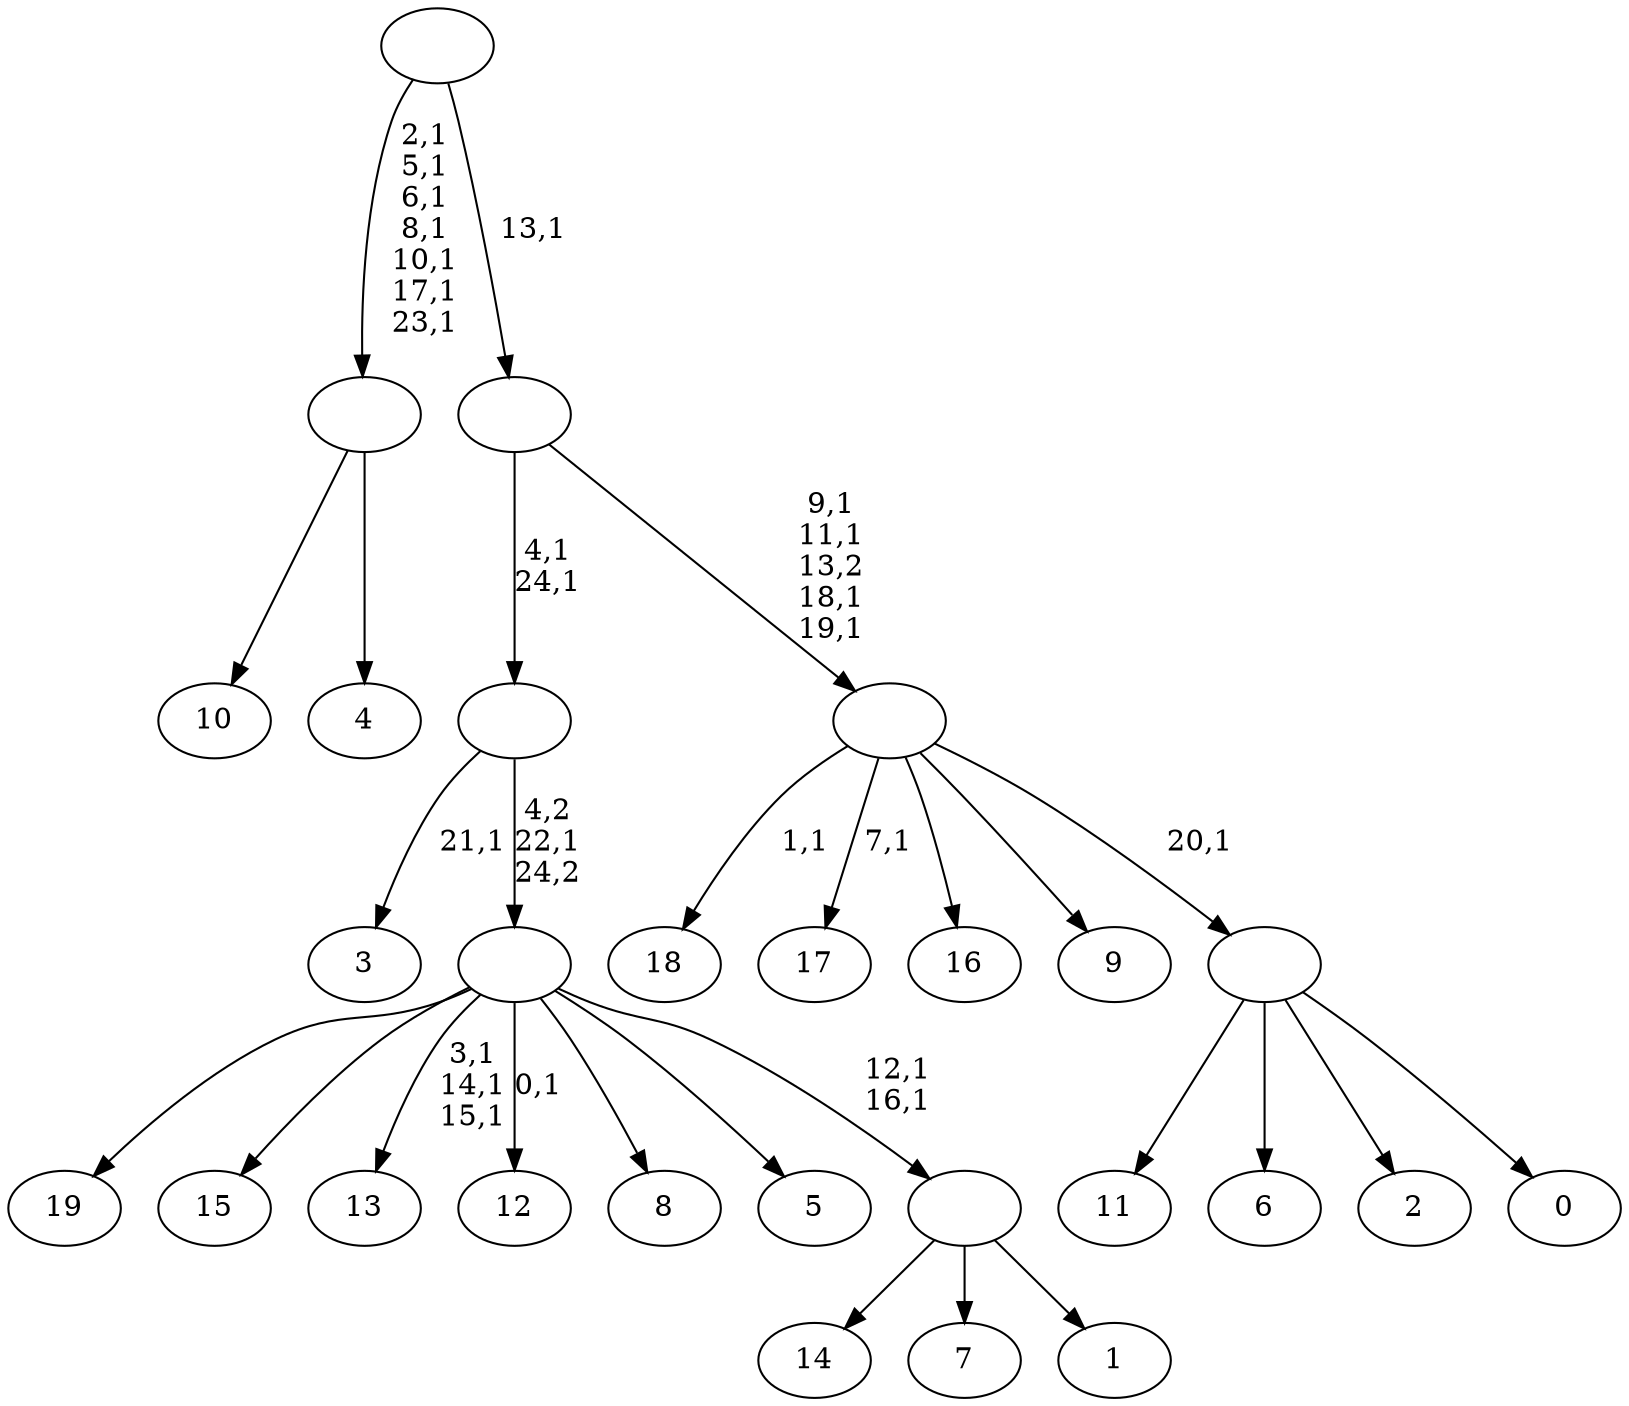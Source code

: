 digraph T {
	45 [label="19"]
	44 [label="18"]
	42 [label="17"]
	40 [label="16"]
	39 [label="15"]
	38 [label="14"]
	37 [label="13"]
	33 [label="12"]
	31 [label="11"]
	30 [label="10"]
	29 [label="9"]
	28 [label="8"]
	27 [label="7"]
	26 [label="6"]
	25 [label="5"]
	24 [label="4"]
	23 [label=""]
	16 [label="3"]
	14 [label="2"]
	13 [label="1"]
	12 [label=""]
	10 [label=""]
	9 [label=""]
	7 [label="0"]
	6 [label=""]
	5 [label=""]
	1 [label=""]
	0 [label=""]
	23 -> 30 [label=""]
	23 -> 24 [label=""]
	12 -> 38 [label=""]
	12 -> 27 [label=""]
	12 -> 13 [label=""]
	10 -> 12 [label="12,1\n16,1"]
	10 -> 33 [label="0,1"]
	10 -> 37 [label="3,1\n14,1\n15,1"]
	10 -> 45 [label=""]
	10 -> 39 [label=""]
	10 -> 28 [label=""]
	10 -> 25 [label=""]
	9 -> 16 [label="21,1"]
	9 -> 10 [label="4,2\n22,1\n24,2"]
	6 -> 31 [label=""]
	6 -> 26 [label=""]
	6 -> 14 [label=""]
	6 -> 7 [label=""]
	5 -> 42 [label="7,1"]
	5 -> 44 [label="1,1"]
	5 -> 40 [label=""]
	5 -> 29 [label=""]
	5 -> 6 [label="20,1"]
	1 -> 5 [label="9,1\n11,1\n13,2\n18,1\n19,1"]
	1 -> 9 [label="4,1\n24,1"]
	0 -> 23 [label="2,1\n5,1\n6,1\n8,1\n10,1\n17,1\n23,1"]
	0 -> 1 [label="13,1"]
}
